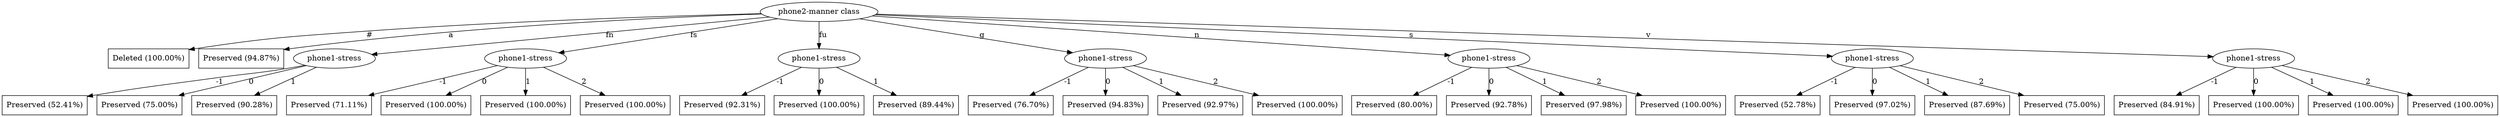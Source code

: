 digraph G {
"bg==" [ shape=ellipse label="phone2-manner class"]
"bg==" -> "bi0w" [ label="#" ]
"bi0w" [ shape=box label="Deleted (100.00%)"]
"bg==" -> "bi0x" [ label="a" ]
"bi0x" [ shape=box label="Preserved (94.87%)"]
"bg==" -> "bi0y" [ label="fn" ]
"bi0y" [ shape=ellipse label="phone1-stress"]
"bi0y" -> "bi0yLTA=" [ label="-1" ]
"bi0yLTA=" [ shape=box label="Preserved (52.41%)"]
"bi0y" -> "bi0yLTE=" [ label="0" ]
"bi0yLTE=" [ shape=box label="Preserved (75.00%)"]
"bi0y" -> "bi0yLTI=" [ label="1" ]
"bi0yLTI=" [ shape=box label="Preserved (90.28%)"]
"bg==" -> "bi0z" [ label="fs" ]
"bi0z" [ shape=ellipse label="phone1-stress"]
"bi0z" -> "bi0zLTA=" [ label="-1" ]
"bi0zLTA=" [ shape=box label="Preserved (71.11%)"]
"bi0z" -> "bi0zLTE=" [ label="0" ]
"bi0zLTE=" [ shape=box label="Preserved (100.00%)"]
"bi0z" -> "bi0zLTI=" [ label="1" ]
"bi0zLTI=" [ shape=box label="Preserved (100.00%)"]
"bi0z" -> "bi0zLTM=" [ label="2" ]
"bi0zLTM=" [ shape=box label="Preserved (100.00%)"]
"bg==" -> "bi00" [ label="fu" ]
"bi00" [ shape=ellipse label="phone1-stress"]
"bi00" -> "bi00LTA=" [ label="-1" ]
"bi00LTA=" [ shape=box label="Preserved (92.31%)"]
"bi00" -> "bi00LTE=" [ label="0" ]
"bi00LTE=" [ shape=box label="Preserved (100.00%)"]
"bi00" -> "bi00LTI=" [ label="1" ]
"bi00LTI=" [ shape=box label="Preserved (89.44%)"]
"bg==" -> "bi01" [ label="g" ]
"bi01" [ shape=ellipse label="phone1-stress"]
"bi01" -> "bi01LTA=" [ label="-1" ]
"bi01LTA=" [ shape=box label="Preserved (76.70%)"]
"bi01" -> "bi01LTE=" [ label="0" ]
"bi01LTE=" [ shape=box label="Preserved (94.83%)"]
"bi01" -> "bi01LTI=" [ label="1" ]
"bi01LTI=" [ shape=box label="Preserved (92.97%)"]
"bi01" -> "bi01LTM=" [ label="2" ]
"bi01LTM=" [ shape=box label="Preserved (100.00%)"]
"bg==" -> "bi02" [ label="n" ]
"bi02" [ shape=ellipse label="phone1-stress"]
"bi02" -> "bi02LTA=" [ label="-1" ]
"bi02LTA=" [ shape=box label="Preserved (80.00%)"]
"bi02" -> "bi02LTE=" [ label="0" ]
"bi02LTE=" [ shape=box label="Preserved (92.78%)"]
"bi02" -> "bi02LTI=" [ label="1" ]
"bi02LTI=" [ shape=box label="Preserved (97.98%)"]
"bi02" -> "bi02LTM=" [ label="2" ]
"bi02LTM=" [ shape=box label="Preserved (100.00%)"]
"bg==" -> "bi03" [ label="s" ]
"bi03" [ shape=ellipse label="phone1-stress"]
"bi03" -> "bi03LTA=" [ label="-1" ]
"bi03LTA=" [ shape=box label="Preserved (52.78%)"]
"bi03" -> "bi03LTE=" [ label="0" ]
"bi03LTE=" [ shape=box label="Preserved (97.02%)"]
"bi03" -> "bi03LTI=" [ label="1" ]
"bi03LTI=" [ shape=box label="Preserved (87.69%)"]
"bi03" -> "bi03LTM=" [ label="2" ]
"bi03LTM=" [ shape=box label="Preserved (75.00%)"]
"bg==" -> "bi04" [ label="v" ]
"bi04" [ shape=ellipse label="phone1-stress"]
"bi04" -> "bi04LTA=" [ label="-1" ]
"bi04LTA=" [ shape=box label="Preserved (84.91%)"]
"bi04" -> "bi04LTE=" [ label="0" ]
"bi04LTE=" [ shape=box label="Preserved (100.00%)"]
"bi04" -> "bi04LTI=" [ label="1" ]
"bi04LTI=" [ shape=box label="Preserved (100.00%)"]
"bi04" -> "bi04LTM=" [ label="2" ]
"bi04LTM=" [ shape=box label="Preserved (100.00%)"]
}

